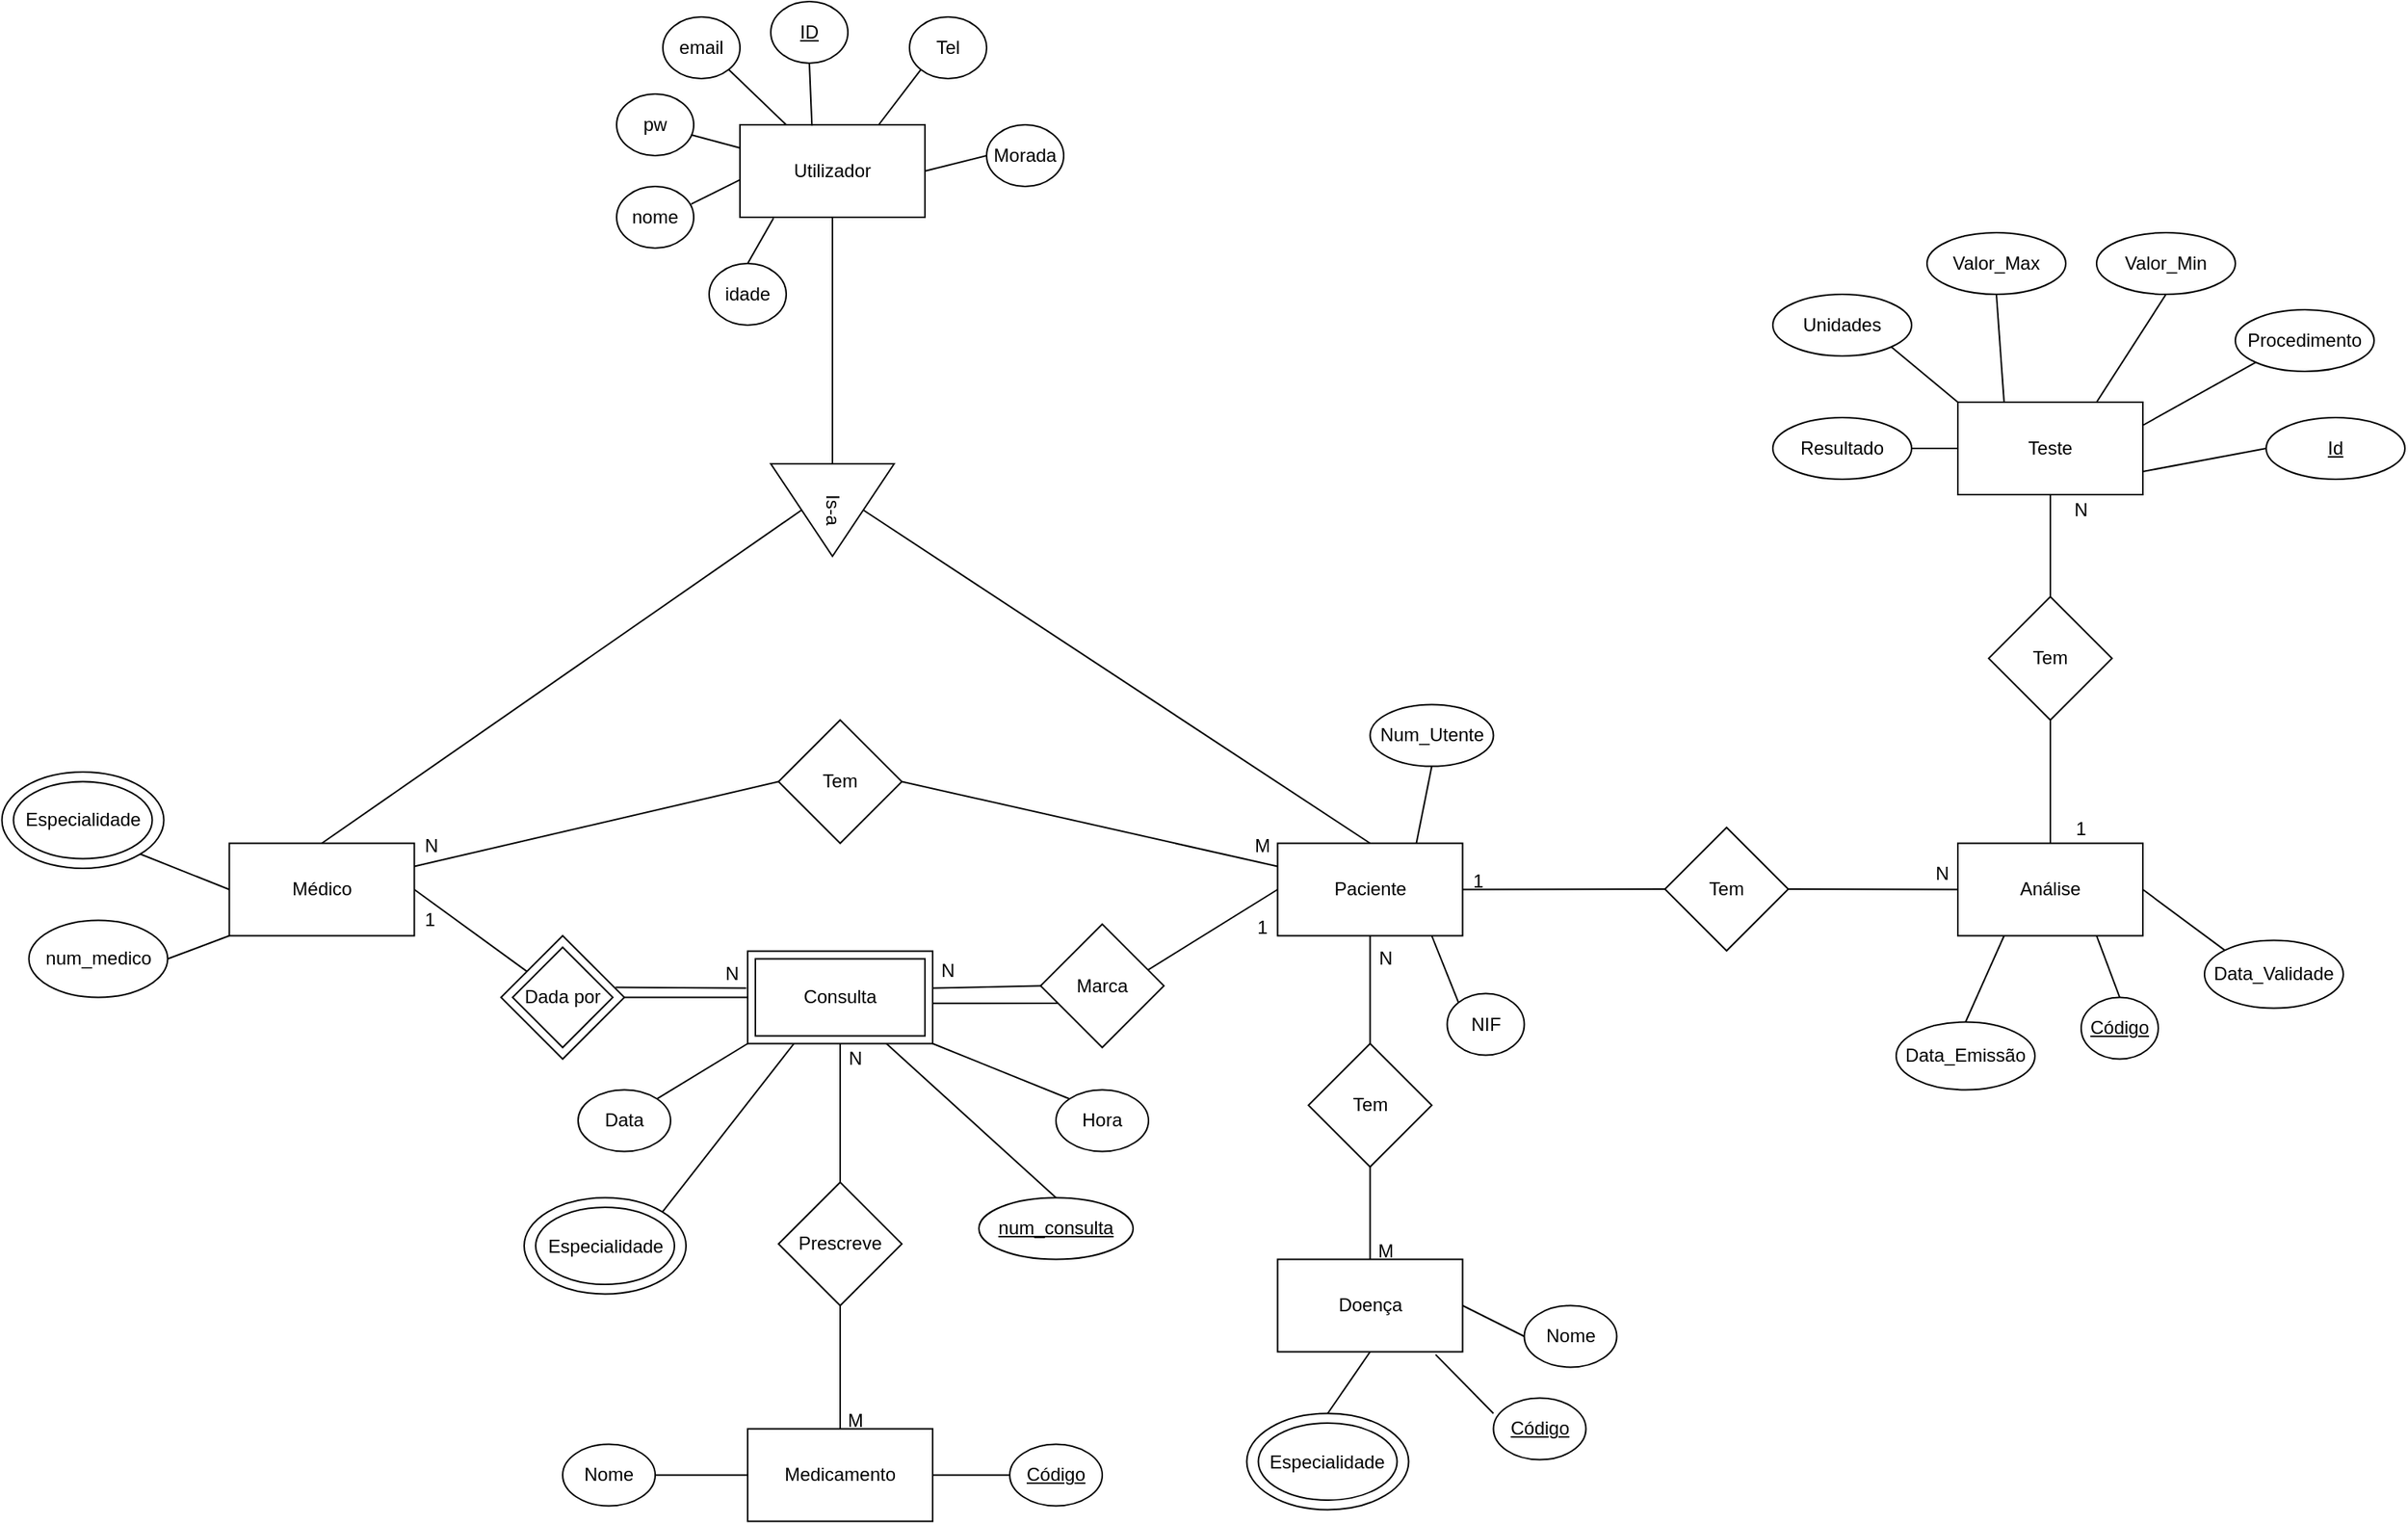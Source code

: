 <mxfile version="20.5.1" type="device" pages="2"><diagram id="12n_fv8YlRz8X46S5_uT" name="Page-1"><mxGraphModel dx="2087" dy="648" grid="1" gridSize="10" guides="1" tooltips="1" connect="1" arrows="1" fold="1" page="1" pageScale="1" pageWidth="850" pageHeight="1100" math="0" shadow="0"><root><mxCell id="0"/><mxCell id="1" parent="0"/><mxCell id="MCNhpGT3XCIY75YxTClh-2" value="Utilizador" style="rounded=0;whiteSpace=wrap;html=1;" parent="1" vertex="1"><mxGeometry x="10" y="420" width="120" height="60" as="geometry"/></mxCell><mxCell id="MCNhpGT3XCIY75YxTClh-5" value="Análise" style="rounded=0;whiteSpace=wrap;html=1;" parent="1" vertex="1"><mxGeometry x="800" y="886.25" width="120" height="60" as="geometry"/></mxCell><mxCell id="MCNhpGT3XCIY75YxTClh-6" value="Medicamento" style="rounded=0;whiteSpace=wrap;html=1;" parent="1" vertex="1"><mxGeometry x="15" y="1266.25" width="120" height="60" as="geometry"/></mxCell><mxCell id="MCNhpGT3XCIY75YxTClh-19" value="&lt;u&gt;ID&lt;/u&gt;" style="ellipse;whiteSpace=wrap;html=1;" parent="1" vertex="1"><mxGeometry x="30" y="340" width="50" height="40" as="geometry"/></mxCell><mxCell id="MCNhpGT3XCIY75YxTClh-20" value="email" style="ellipse;whiteSpace=wrap;html=1;" parent="1" vertex="1"><mxGeometry x="-40" y="350" width="50" height="40" as="geometry"/></mxCell><mxCell id="MCNhpGT3XCIY75YxTClh-21" value="pw" style="ellipse;whiteSpace=wrap;html=1;" parent="1" vertex="1"><mxGeometry x="-70" y="400" width="50" height="40" as="geometry"/></mxCell><mxCell id="MCNhpGT3XCIY75YxTClh-22" value="nome" style="ellipse;whiteSpace=wrap;html=1;" parent="1" vertex="1"><mxGeometry x="-70" y="460" width="50" height="40" as="geometry"/></mxCell><mxCell id="MCNhpGT3XCIY75YxTClh-24" value="idade" style="ellipse;whiteSpace=wrap;html=1;" parent="1" vertex="1"><mxGeometry x="-10" y="510" width="50" height="40" as="geometry"/></mxCell><mxCell id="MCNhpGT3XCIY75YxTClh-25" value="" style="endArrow=none;html=1;rounded=0;entryX=0.5;entryY=1;entryDx=0;entryDy=0;exitX=0.389;exitY=0.011;exitDx=0;exitDy=0;exitPerimeter=0;" parent="1" source="MCNhpGT3XCIY75YxTClh-2" target="MCNhpGT3XCIY75YxTClh-19" edge="1"><mxGeometry width="50" height="50" relative="1" as="geometry"><mxPoint x="120" y="430" as="sourcePoint"/><mxPoint x="170" y="380" as="targetPoint"/></mxGeometry></mxCell><mxCell id="MCNhpGT3XCIY75YxTClh-26" value="" style="endArrow=none;html=1;rounded=0;entryX=1;entryY=1;entryDx=0;entryDy=0;exitX=0.25;exitY=0;exitDx=0;exitDy=0;" parent="1" source="MCNhpGT3XCIY75YxTClh-2" target="MCNhpGT3XCIY75YxTClh-20" edge="1"><mxGeometry width="50" height="50" relative="1" as="geometry"><mxPoint x="170" y="390" as="sourcePoint"/><mxPoint x="220" y="340" as="targetPoint"/></mxGeometry></mxCell><mxCell id="MCNhpGT3XCIY75YxTClh-27" value="" style="endArrow=none;html=1;rounded=0;exitX=0;exitY=0.25;exitDx=0;exitDy=0;entryX=0.967;entryY=0.663;entryDx=0;entryDy=0;entryPerimeter=0;" parent="1" source="MCNhpGT3XCIY75YxTClh-2" target="MCNhpGT3XCIY75YxTClh-21" edge="1"><mxGeometry width="50" height="50" relative="1" as="geometry"><mxPoint x="150" y="420" as="sourcePoint"/><mxPoint x="-20" y="410" as="targetPoint"/></mxGeometry></mxCell><mxCell id="MCNhpGT3XCIY75YxTClh-28" value="" style="endArrow=none;html=1;rounded=0;exitX=0.967;exitY=0.287;exitDx=0;exitDy=0;entryX=0;entryY=0.594;entryDx=0;entryDy=0;entryPerimeter=0;exitPerimeter=0;" parent="1" source="MCNhpGT3XCIY75YxTClh-22" target="MCNhpGT3XCIY75YxTClh-2" edge="1"><mxGeometry width="50" height="50" relative="1" as="geometry"><mxPoint x="160" y="400" as="sourcePoint"/><mxPoint x="210" y="350" as="targetPoint"/></mxGeometry></mxCell><mxCell id="MCNhpGT3XCIY75YxTClh-29" value="" style="endArrow=none;html=1;rounded=0;entryX=0.181;entryY=1.011;entryDx=0;entryDy=0;entryPerimeter=0;exitX=0.5;exitY=0;exitDx=0;exitDy=0;" parent="1" source="MCNhpGT3XCIY75YxTClh-24" target="MCNhpGT3XCIY75YxTClh-2" edge="1"><mxGeometry width="50" height="50" relative="1" as="geometry"><mxPoint x="20" y="550" as="sourcePoint"/><mxPoint x="70" y="500" as="targetPoint"/></mxGeometry></mxCell><mxCell id="DsW3nmNZTYn_e3FWp2K3-8" value="Tel" style="ellipse;whiteSpace=wrap;html=1;" vertex="1" parent="1"><mxGeometry x="120" y="350" width="50" height="40" as="geometry"/></mxCell><mxCell id="DsW3nmNZTYn_e3FWp2K3-9" value="" style="endArrow=none;html=1;rounded=0;entryX=0.75;entryY=0;entryDx=0;entryDy=0;exitX=0;exitY=1;exitDx=0;exitDy=0;" edge="1" parent="1" source="DsW3nmNZTYn_e3FWp2K3-8" target="MCNhpGT3XCIY75YxTClh-2"><mxGeometry width="50" height="50" relative="1" as="geometry"><mxPoint x="120" y="380" as="sourcePoint"/><mxPoint x="210" y="580" as="targetPoint"/></mxGeometry></mxCell><mxCell id="DsW3nmNZTYn_e3FWp2K3-12" value="Is-a" style="triangle;whiteSpace=wrap;html=1;rotation=90;" vertex="1" parent="1"><mxGeometry x="40" y="630" width="60" height="80" as="geometry"/></mxCell><mxCell id="DsW3nmNZTYn_e3FWp2K3-13" value="" style="endArrow=none;html=1;rounded=0;entryX=0.5;entryY=1;entryDx=0;entryDy=0;exitX=0;exitY=0.5;exitDx=0;exitDy=0;" edge="1" parent="1" source="DsW3nmNZTYn_e3FWp2K3-12" target="MCNhpGT3XCIY75YxTClh-2"><mxGeometry width="50" height="50" relative="1" as="geometry"><mxPoint x="160" y="670" as="sourcePoint"/><mxPoint x="210" y="620" as="targetPoint"/></mxGeometry></mxCell><mxCell id="DsW3nmNZTYn_e3FWp2K3-14" value="Médico" style="rounded=0;whiteSpace=wrap;html=1;" vertex="1" parent="1"><mxGeometry x="-321.25" y="886.25" width="120" height="60" as="geometry"/></mxCell><mxCell id="DsW3nmNZTYn_e3FWp2K3-15" value="Paciente" style="rounded=0;whiteSpace=wrap;html=1;" vertex="1" parent="1"><mxGeometry x="358.75" y="886.25" width="120" height="60" as="geometry"/></mxCell><mxCell id="DsW3nmNZTYn_e3FWp2K3-16" value="" style="endArrow=none;html=1;rounded=0;entryX=0.5;entryY=1;entryDx=0;entryDy=0;exitX=0.5;exitY=0;exitDx=0;exitDy=0;" edge="1" parent="1" source="DsW3nmNZTYn_e3FWp2K3-14" target="DsW3nmNZTYn_e3FWp2K3-12"><mxGeometry width="50" height="50" relative="1" as="geometry"><mxPoint x="-40" y="620" as="sourcePoint"/><mxPoint x="10" y="570" as="targetPoint"/></mxGeometry></mxCell><mxCell id="DsW3nmNZTYn_e3FWp2K3-17" value="" style="endArrow=none;html=1;rounded=0;entryX=0.5;entryY=0;entryDx=0;entryDy=0;exitX=0.5;exitY=0;exitDx=0;exitDy=0;" edge="1" parent="1" source="DsW3nmNZTYn_e3FWp2K3-15" target="DsW3nmNZTYn_e3FWp2K3-12"><mxGeometry width="50" height="50" relative="1" as="geometry"><mxPoint x="200" y="610" as="sourcePoint"/><mxPoint x="250" y="560" as="targetPoint"/></mxGeometry></mxCell><mxCell id="DsW3nmNZTYn_e3FWp2K3-18" value="Num_Utente" style="ellipse;whiteSpace=wrap;html=1;" vertex="1" parent="1"><mxGeometry x="418.75" y="796.25" width="80" height="40" as="geometry"/></mxCell><mxCell id="DsW3nmNZTYn_e3FWp2K3-19" value="NIF" style="ellipse;whiteSpace=wrap;html=1;" vertex="1" parent="1"><mxGeometry x="468.75" y="983.75" width="50" height="40" as="geometry"/></mxCell><mxCell id="DsW3nmNZTYn_e3FWp2K3-20" value="" style="endArrow=none;html=1;rounded=0;entryX=0.5;entryY=1;entryDx=0;entryDy=0;exitX=0.75;exitY=0;exitDx=0;exitDy=0;" edge="1" parent="1" source="DsW3nmNZTYn_e3FWp2K3-15" target="DsW3nmNZTYn_e3FWp2K3-18"><mxGeometry width="50" height="50" relative="1" as="geometry"><mxPoint x="458.75" y="866.25" as="sourcePoint"/><mxPoint x="508.75" y="816.25" as="targetPoint"/></mxGeometry></mxCell><mxCell id="DsW3nmNZTYn_e3FWp2K3-21" value="" style="endArrow=none;html=1;rounded=0;entryX=1;entryY=0;entryDx=0;entryDy=0;exitX=0;exitY=0;exitDx=0;exitDy=0;" edge="1" parent="1" source="DsW3nmNZTYn_e3FWp2K3-19" target="DsW3nmNZTYn_e3FWp2K3-76"><mxGeometry width="50" height="50" relative="1" as="geometry"><mxPoint x="458.75" y="1036.25" as="sourcePoint"/><mxPoint x="508.75" y="986.25" as="targetPoint"/></mxGeometry></mxCell><mxCell id="DsW3nmNZTYn_e3FWp2K3-26" value="num_medico" style="ellipse;whiteSpace=wrap;html=1;" vertex="1" parent="1"><mxGeometry x="-451.25" y="936.25" width="90" height="50" as="geometry"/></mxCell><mxCell id="DsW3nmNZTYn_e3FWp2K3-27" value="" style="endArrow=none;html=1;rounded=0;entryX=0;entryY=1;entryDx=0;entryDy=0;exitX=1;exitY=0.5;exitDx=0;exitDy=0;" edge="1" parent="1" source="DsW3nmNZTYn_e3FWp2K3-26" target="DsW3nmNZTYn_e3FWp2K3-14"><mxGeometry width="50" height="50" relative="1" as="geometry"><mxPoint x="-341.25" y="1006.25" as="sourcePoint"/><mxPoint x="-291.25" y="956.25" as="targetPoint"/></mxGeometry></mxCell><mxCell id="DsW3nmNZTYn_e3FWp2K3-28" value="Consulta" style="rounded=0;whiteSpace=wrap;html=1;" vertex="1" parent="1"><mxGeometry x="15" y="956.25" width="120" height="60" as="geometry"/></mxCell><mxCell id="DsW3nmNZTYn_e3FWp2K3-29" value="" style="endArrow=none;html=1;rounded=0;exitX=1;exitY=0.5;exitDx=0;exitDy=0;startArrow=none;" edge="1" parent="1" source="DsW3nmNZTYn_e3FWp2K3-31"><mxGeometry width="50" height="50" relative="1" as="geometry"><mxPoint x="-145" y="1066.25" as="sourcePoint"/><mxPoint x="15" y="986.25" as="targetPoint"/></mxGeometry></mxCell><mxCell id="DsW3nmNZTYn_e3FWp2K3-30" value="" style="endArrow=none;html=1;rounded=0;entryX=0;entryY=0.5;entryDx=0;entryDy=0;exitX=0.996;exitY=0.564;exitDx=0;exitDy=0;exitPerimeter=0;" edge="1" parent="1" source="DsW3nmNZTYn_e3FWp2K3-28" target="DsW3nmNZTYn_e3FWp2K3-15"><mxGeometry width="50" height="50" relative="1" as="geometry"><mxPoint x="140" y="990" as="sourcePoint"/><mxPoint x="348.75" y="946.25" as="targetPoint"/><Array as="points"><mxPoint x="240" y="990"/></Array></mxGeometry></mxCell><mxCell id="DsW3nmNZTYn_e3FWp2K3-31" value="Dada por" style="rhombus;whiteSpace=wrap;html=1;" vertex="1" parent="1"><mxGeometry x="-145" y="946.25" width="80" height="80" as="geometry"/></mxCell><mxCell id="DsW3nmNZTYn_e3FWp2K3-32" value="" style="endArrow=none;html=1;rounded=0;exitX=1;exitY=0.5;exitDx=0;exitDy=0;" edge="1" parent="1" source="DsW3nmNZTYn_e3FWp2K3-14" target="DsW3nmNZTYn_e3FWp2K3-31"><mxGeometry width="50" height="50" relative="1" as="geometry"><mxPoint x="-201.25" y="916.25" as="sourcePoint"/><mxPoint x="18.75" y="916.25" as="targetPoint"/></mxGeometry></mxCell><mxCell id="DsW3nmNZTYn_e3FWp2K3-33" value="&lt;div&gt;Marca&lt;/div&gt;" style="rhombus;whiteSpace=wrap;html=1;" vertex="1" parent="1"><mxGeometry x="205" y="938.75" width="80" height="80" as="geometry"/></mxCell><mxCell id="DsW3nmNZTYn_e3FWp2K3-34" value="" style="rounded=0;whiteSpace=wrap;html=1;fillColor=none;" vertex="1" parent="1"><mxGeometry x="20" y="961.25" width="110" height="50" as="geometry"/></mxCell><mxCell id="DsW3nmNZTYn_e3FWp2K3-35" value="" style="rhombus;whiteSpace=wrap;html=1;fillColor=none;strokeColor=default;" vertex="1" parent="1"><mxGeometry x="-137.5" y="953.75" width="65" height="65" as="geometry"/></mxCell><mxCell id="DsW3nmNZTYn_e3FWp2K3-36" value="" style="endArrow=none;html=1;rounded=0;entryX=-0.007;entryY=0.4;entryDx=0;entryDy=0;entryPerimeter=0;exitX=0.928;exitY=0.419;exitDx=0;exitDy=0;exitPerimeter=0;" edge="1" parent="1" source="DsW3nmNZTYn_e3FWp2K3-31" target="DsW3nmNZTYn_e3FWp2K3-28"><mxGeometry width="50" height="50" relative="1" as="geometry"><mxPoint x="-55" y="980.25" as="sourcePoint"/><mxPoint x="-15" y="1016.25" as="targetPoint"/></mxGeometry></mxCell><mxCell id="DsW3nmNZTYn_e3FWp2K3-37" value="" style="endArrow=none;html=1;rounded=0;entryX=0;entryY=0.5;entryDx=0;entryDy=0;" edge="1" parent="1" target="DsW3nmNZTYn_e3FWp2K3-33"><mxGeometry width="50" height="50" relative="1" as="geometry"><mxPoint x="135" y="980.25" as="sourcePoint"/><mxPoint x="210.84" y="980.45" as="targetPoint"/></mxGeometry></mxCell><mxCell id="DsW3nmNZTYn_e3FWp2K3-38" value="Data" style="ellipse;whiteSpace=wrap;html=1;" vertex="1" parent="1"><mxGeometry x="-95" y="1046.25" width="60" height="40" as="geometry"/></mxCell><mxCell id="DsW3nmNZTYn_e3FWp2K3-39" value="&lt;u&gt;num_consulta&lt;/u&gt;" style="ellipse;whiteSpace=wrap;html=1;" vertex="1" parent="1"><mxGeometry x="165" y="1116.25" width="100" height="40" as="geometry"/></mxCell><mxCell id="DsW3nmNZTYn_e3FWp2K3-40" value="Hora" style="ellipse;whiteSpace=wrap;html=1;" vertex="1" parent="1"><mxGeometry x="215" y="1046.25" width="60" height="40" as="geometry"/></mxCell><mxCell id="DsW3nmNZTYn_e3FWp2K3-41" value="" style="endArrow=none;html=1;rounded=0;entryX=0;entryY=1;entryDx=0;entryDy=0;exitX=1;exitY=0;exitDx=0;exitDy=0;" edge="1" parent="1" source="DsW3nmNZTYn_e3FWp2K3-38" target="DsW3nmNZTYn_e3FWp2K3-28"><mxGeometry width="50" height="50" relative="1" as="geometry"><mxPoint x="-45" y="1066.25" as="sourcePoint"/><mxPoint x="5" y="1016.25" as="targetPoint"/></mxGeometry></mxCell><mxCell id="DsW3nmNZTYn_e3FWp2K3-42" value="" style="endArrow=none;html=1;rounded=0;entryX=1;entryY=1;entryDx=0;entryDy=0;exitX=0;exitY=0;exitDx=0;exitDy=0;" edge="1" parent="1" source="DsW3nmNZTYn_e3FWp2K3-40" target="DsW3nmNZTYn_e3FWp2K3-28"><mxGeometry width="50" height="50" relative="1" as="geometry"><mxPoint x="145" y="1076.25" as="sourcePoint"/><mxPoint x="195" y="1026.25" as="targetPoint"/></mxGeometry></mxCell><mxCell id="DsW3nmNZTYn_e3FWp2K3-43" value="" style="endArrow=none;html=1;rounded=0;entryX=0.75;entryY=1;entryDx=0;entryDy=0;exitX=0.5;exitY=0;exitDx=0;exitDy=0;" edge="1" parent="1" source="DsW3nmNZTYn_e3FWp2K3-39" target="DsW3nmNZTYn_e3FWp2K3-28"><mxGeometry width="50" height="50" relative="1" as="geometry"><mxPoint x="145" y="1136.25" as="sourcePoint"/><mxPoint x="195" y="1086.25" as="targetPoint"/></mxGeometry></mxCell><mxCell id="DsW3nmNZTYn_e3FWp2K3-44" value="Prescreve" style="rhombus;whiteSpace=wrap;html=1;strokeColor=default;fillColor=none;" vertex="1" parent="1"><mxGeometry x="35" y="1106.25" width="80" height="80" as="geometry"/></mxCell><mxCell id="DsW3nmNZTYn_e3FWp2K3-45" value="" style="endArrow=none;html=1;rounded=0;entryX=0.5;entryY=1;entryDx=0;entryDy=0;exitX=0.5;exitY=0;exitDx=0;exitDy=0;" edge="1" parent="1" source="DsW3nmNZTYn_e3FWp2K3-44" target="DsW3nmNZTYn_e3FWp2K3-28"><mxGeometry width="50" height="50" relative="1" as="geometry"><mxPoint x="25" y="1106.25" as="sourcePoint"/><mxPoint x="75" y="1056.25" as="targetPoint"/></mxGeometry></mxCell><mxCell id="DsW3nmNZTYn_e3FWp2K3-46" value="" style="endArrow=none;html=1;rounded=0;entryX=0.5;entryY=1;entryDx=0;entryDy=0;exitX=0.5;exitY=0;exitDx=0;exitDy=0;" edge="1" parent="1" source="MCNhpGT3XCIY75YxTClh-6" target="DsW3nmNZTYn_e3FWp2K3-44"><mxGeometry width="50" height="50" relative="1" as="geometry"><mxPoint x="35" y="1266.25" as="sourcePoint"/><mxPoint x="85" y="1216.25" as="targetPoint"/></mxGeometry></mxCell><mxCell id="DsW3nmNZTYn_e3FWp2K3-47" value="Nome" style="ellipse;whiteSpace=wrap;html=1;" vertex="1" parent="1"><mxGeometry x="-105" y="1276.25" width="60" height="40" as="geometry"/></mxCell><mxCell id="DsW3nmNZTYn_e3FWp2K3-48" value="&lt;u&gt;Código&lt;/u&gt;" style="ellipse;whiteSpace=wrap;html=1;" vertex="1" parent="1"><mxGeometry x="185" y="1276.25" width="60" height="40" as="geometry"/></mxCell><mxCell id="DsW3nmNZTYn_e3FWp2K3-49" value="" style="endArrow=none;html=1;rounded=0;exitX=1;exitY=0.5;exitDx=0;exitDy=0;entryX=0;entryY=0.5;entryDx=0;entryDy=0;" edge="1" parent="1" source="DsW3nmNZTYn_e3FWp2K3-47" target="MCNhpGT3XCIY75YxTClh-6"><mxGeometry width="50" height="50" relative="1" as="geometry"><mxPoint x="-35" y="1256.25" as="sourcePoint"/><mxPoint x="15" y="1206.25" as="targetPoint"/></mxGeometry></mxCell><mxCell id="DsW3nmNZTYn_e3FWp2K3-50" value="" style="endArrow=none;html=1;rounded=0;exitX=1;exitY=0.5;exitDx=0;exitDy=0;entryX=0;entryY=0.5;entryDx=0;entryDy=0;" edge="1" parent="1" source="MCNhpGT3XCIY75YxTClh-6" target="DsW3nmNZTYn_e3FWp2K3-48"><mxGeometry width="50" height="50" relative="1" as="geometry"><mxPoint x="205" y="1276.25" as="sourcePoint"/><mxPoint x="255" y="1226.25" as="targetPoint"/></mxGeometry></mxCell><mxCell id="DsW3nmNZTYn_e3FWp2K3-51" value="N" style="text;html=1;strokeColor=none;fillColor=none;align=center;verticalAlign=middle;whiteSpace=wrap;rounded=0;" vertex="1" parent="1"><mxGeometry x="55" y="1011.25" width="60" height="30" as="geometry"/></mxCell><mxCell id="DsW3nmNZTYn_e3FWp2K3-52" value="M" style="text;html=1;strokeColor=none;fillColor=none;align=center;verticalAlign=middle;whiteSpace=wrap;rounded=0;" vertex="1" parent="1"><mxGeometry x="55" y="1246.25" width="60" height="30" as="geometry"/></mxCell><mxCell id="DsW3nmNZTYn_e3FWp2K3-58" value="1" style="text;html=1;strokeColor=none;fillColor=none;align=center;verticalAlign=middle;whiteSpace=wrap;rounded=0;" vertex="1" parent="1"><mxGeometry x="-221.25" y="921.25" width="60" height="30" as="geometry"/></mxCell><mxCell id="DsW3nmNZTYn_e3FWp2K3-59" value="N" style="text;html=1;strokeColor=none;fillColor=none;align=center;verticalAlign=middle;whiteSpace=wrap;rounded=0;" vertex="1" parent="1"><mxGeometry x="-25" y="956.25" width="60" height="30" as="geometry"/></mxCell><mxCell id="DsW3nmNZTYn_e3FWp2K3-61" value="N" style="text;html=1;strokeColor=none;fillColor=none;align=center;verticalAlign=middle;whiteSpace=wrap;rounded=0;" vertex="1" parent="1"><mxGeometry x="115" y="953.75" width="60" height="30" as="geometry"/></mxCell><mxCell id="DsW3nmNZTYn_e3FWp2K3-63" value="1" style="text;html=1;strokeColor=none;fillColor=none;align=center;verticalAlign=middle;whiteSpace=wrap;rounded=0;" vertex="1" parent="1"><mxGeometry x="318.75" y="926.25" width="60" height="30" as="geometry"/></mxCell><mxCell id="DsW3nmNZTYn_e3FWp2K3-70" value="Morada" style="ellipse;whiteSpace=wrap;html=1;" vertex="1" parent="1"><mxGeometry x="170" y="420" width="50" height="40" as="geometry"/></mxCell><mxCell id="DsW3nmNZTYn_e3FWp2K3-71" value="" style="endArrow=none;html=1;rounded=0;entryX=0;entryY=0.5;entryDx=0;entryDy=0;exitX=1;exitY=0.5;exitDx=0;exitDy=0;" edge="1" parent="1" source="MCNhpGT3XCIY75YxTClh-2" target="DsW3nmNZTYn_e3FWp2K3-70"><mxGeometry width="50" height="50" relative="1" as="geometry"><mxPoint x="190" y="560" as="sourcePoint"/><mxPoint x="240" y="510" as="targetPoint"/></mxGeometry></mxCell><mxCell id="DsW3nmNZTYn_e3FWp2K3-72" value="Doença" style="rounded=0;whiteSpace=wrap;html=1;" vertex="1" parent="1"><mxGeometry x="358.75" y="1156.25" width="120" height="60" as="geometry"/></mxCell><mxCell id="DsW3nmNZTYn_e3FWp2K3-73" value="" style="endArrow=none;html=1;rounded=0;entryX=0.5;entryY=1;entryDx=0;entryDy=0;exitX=0.5;exitY=0;exitDx=0;exitDy=0;startArrow=none;" edge="1" parent="1" source="DsW3nmNZTYn_e3FWp2K3-74" target="DsW3nmNZTYn_e3FWp2K3-15"><mxGeometry width="50" height="50" relative="1" as="geometry"><mxPoint x="408.75" y="1046.25" as="sourcePoint"/><mxPoint x="458.75" y="996.25" as="targetPoint"/></mxGeometry></mxCell><mxCell id="DsW3nmNZTYn_e3FWp2K3-74" value="Tem" style="rhombus;whiteSpace=wrap;html=1;strokeColor=default;fillColor=none;" vertex="1" parent="1"><mxGeometry x="378.75" y="1016.25" width="80" height="80" as="geometry"/></mxCell><mxCell id="DsW3nmNZTYn_e3FWp2K3-75" value="" style="endArrow=none;html=1;rounded=0;entryX=0.5;entryY=1;entryDx=0;entryDy=0;exitX=0.5;exitY=0;exitDx=0;exitDy=0;" edge="1" parent="1" source="DsW3nmNZTYn_e3FWp2K3-72" target="DsW3nmNZTYn_e3FWp2K3-74"><mxGeometry width="50" height="50" relative="1" as="geometry"><mxPoint x="418.75" y="1166.25" as="sourcePoint"/><mxPoint x="418.75" y="986.25" as="targetPoint"/></mxGeometry></mxCell><mxCell id="DsW3nmNZTYn_e3FWp2K3-76" value="N" style="text;html=1;strokeColor=none;fillColor=none;align=center;verticalAlign=middle;whiteSpace=wrap;rounded=0;" vertex="1" parent="1"><mxGeometry x="398.75" y="946.25" width="60" height="30" as="geometry"/></mxCell><mxCell id="DsW3nmNZTYn_e3FWp2K3-77" value="M" style="text;html=1;strokeColor=none;fillColor=none;align=center;verticalAlign=middle;whiteSpace=wrap;rounded=0;" vertex="1" parent="1"><mxGeometry x="398.75" y="1136.25" width="60" height="30" as="geometry"/></mxCell><mxCell id="DsW3nmNZTYn_e3FWp2K3-78" value="Nome" style="ellipse;whiteSpace=wrap;html=1;" vertex="1" parent="1"><mxGeometry x="518.75" y="1186.25" width="60" height="40" as="geometry"/></mxCell><mxCell id="DsW3nmNZTYn_e3FWp2K3-79" value="&lt;u&gt;Código&lt;/u&gt;" style="ellipse;whiteSpace=wrap;html=1;" vertex="1" parent="1"><mxGeometry x="498.75" y="1246.25" width="60" height="40" as="geometry"/></mxCell><mxCell id="DsW3nmNZTYn_e3FWp2K3-94" value="Especialidade" style="ellipse;whiteSpace=wrap;html=1;" vertex="1" parent="1"><mxGeometry x="-461.25" y="846.25" width="90" height="50" as="geometry"/></mxCell><mxCell id="DsW3nmNZTYn_e3FWp2K3-95" value="" style="ellipse;whiteSpace=wrap;html=1;strokeColor=default;fillColor=none;" vertex="1" parent="1"><mxGeometry x="-468.75" y="840" width="105" height="62.5" as="geometry"/></mxCell><mxCell id="DsW3nmNZTYn_e3FWp2K3-96" value="" style="endArrow=none;html=1;rounded=0;entryX=1;entryY=1;entryDx=0;entryDy=0;exitX=0;exitY=0.5;exitDx=0;exitDy=0;" edge="1" parent="1" source="DsW3nmNZTYn_e3FWp2K3-14" target="DsW3nmNZTYn_e3FWp2K3-95"><mxGeometry width="50" height="50" relative="1" as="geometry"><mxPoint x="-341.25" y="1096.25" as="sourcePoint"/><mxPoint x="-291.25" y="1046.25" as="targetPoint"/></mxGeometry></mxCell><mxCell id="DsW3nmNZTYn_e3FWp2K3-97" value="Especialidade" style="ellipse;whiteSpace=wrap;html=1;" vertex="1" parent="1"><mxGeometry x="-122.5" y="1122.5" width="90" height="50" as="geometry"/></mxCell><mxCell id="DsW3nmNZTYn_e3FWp2K3-98" value="" style="ellipse;whiteSpace=wrap;html=1;strokeColor=default;fillColor=none;" vertex="1" parent="1"><mxGeometry x="-130" y="1116.25" width="105" height="62.5" as="geometry"/></mxCell><mxCell id="DsW3nmNZTYn_e3FWp2K3-99" value="Especialidade" style="ellipse;whiteSpace=wrap;html=1;" vertex="1" parent="1"><mxGeometry x="346.25" y="1262.5" width="90" height="50" as="geometry"/></mxCell><mxCell id="DsW3nmNZTYn_e3FWp2K3-100" value="" style="ellipse;whiteSpace=wrap;html=1;strokeColor=default;fillColor=none;" vertex="1" parent="1"><mxGeometry x="338.75" y="1256.25" width="105" height="62.5" as="geometry"/></mxCell><mxCell id="DsW3nmNZTYn_e3FWp2K3-101" value="" style="endArrow=none;html=1;rounded=0;entryX=0.25;entryY=1;entryDx=0;entryDy=0;exitX=1;exitY=0;exitDx=0;exitDy=0;" edge="1" parent="1" source="DsW3nmNZTYn_e3FWp2K3-98" target="DsW3nmNZTYn_e3FWp2K3-28"><mxGeometry width="50" height="50" relative="1" as="geometry"><mxPoint x="-15" y="1126.25" as="sourcePoint"/><mxPoint x="35" y="1076.25" as="targetPoint"/></mxGeometry></mxCell><mxCell id="DsW3nmNZTYn_e3FWp2K3-102" value="" style="endArrow=none;html=1;rounded=0;entryX=0.5;entryY=1;entryDx=0;entryDy=0;exitX=0.5;exitY=0;exitDx=0;exitDy=0;" edge="1" parent="1" source="DsW3nmNZTYn_e3FWp2K3-100" target="DsW3nmNZTYn_e3FWp2K3-72"><mxGeometry width="50" height="50" relative="1" as="geometry"><mxPoint x="278.75" y="1286.25" as="sourcePoint"/><mxPoint x="328.75" y="1236.25" as="targetPoint"/></mxGeometry></mxCell><mxCell id="DsW3nmNZTYn_e3FWp2K3-103" value="" style="endArrow=none;html=1;rounded=0;entryX=1;entryY=0.5;entryDx=0;entryDy=0;exitX=0;exitY=0.5;exitDx=0;exitDy=0;" edge="1" parent="1" source="DsW3nmNZTYn_e3FWp2K3-78" target="DsW3nmNZTYn_e3FWp2K3-72"><mxGeometry width="50" height="50" relative="1" as="geometry"><mxPoint x="578.75" y="1176.25" as="sourcePoint"/><mxPoint x="628.75" y="1126.25" as="targetPoint"/></mxGeometry></mxCell><mxCell id="DsW3nmNZTYn_e3FWp2K3-104" value="" style="endArrow=none;html=1;rounded=0;entryX=0.854;entryY=1.03;entryDx=0;entryDy=0;entryPerimeter=0;exitX=0;exitY=0.25;exitDx=0;exitDy=0;exitPerimeter=0;" edge="1" parent="1" source="DsW3nmNZTYn_e3FWp2K3-79" target="DsW3nmNZTYn_e3FWp2K3-72"><mxGeometry width="50" height="50" relative="1" as="geometry"><mxPoint x="458.75" y="1296.25" as="sourcePoint"/><mxPoint x="508.75" y="1246.25" as="targetPoint"/></mxGeometry></mxCell><mxCell id="DsW3nmNZTYn_e3FWp2K3-107" value="Tem" style="rhombus;whiteSpace=wrap;html=1;strokeColor=default;fillColor=none;" vertex="1" parent="1"><mxGeometry x="35" y="806.25" width="80" height="80" as="geometry"/></mxCell><mxCell id="DsW3nmNZTYn_e3FWp2K3-109" value="" style="endArrow=none;html=1;rounded=0;exitX=1;exitY=0.25;exitDx=0;exitDy=0;entryX=0;entryY=0.5;entryDx=0;entryDy=0;" edge="1" parent="1" source="DsW3nmNZTYn_e3FWp2K3-14" target="DsW3nmNZTYn_e3FWp2K3-107"><mxGeometry width="50" height="50" relative="1" as="geometry"><mxPoint x="-70" y="870" as="sourcePoint"/><mxPoint x="-20" y="820" as="targetPoint"/></mxGeometry></mxCell><mxCell id="DsW3nmNZTYn_e3FWp2K3-110" value="" style="endArrow=none;html=1;rounded=0;entryX=0;entryY=0.25;entryDx=0;entryDy=0;exitX=1;exitY=0.5;exitDx=0;exitDy=0;" edge="1" parent="1" source="DsW3nmNZTYn_e3FWp2K3-107" target="DsW3nmNZTYn_e3FWp2K3-15"><mxGeometry width="50" height="50" relative="1" as="geometry"><mxPoint x="190" y="900" as="sourcePoint"/><mxPoint x="240" y="850" as="targetPoint"/></mxGeometry></mxCell><mxCell id="DsW3nmNZTYn_e3FWp2K3-111" value="N" style="text;html=1;strokeColor=none;fillColor=none;align=center;verticalAlign=middle;whiteSpace=wrap;rounded=0;" vertex="1" parent="1"><mxGeometry x="-220" y="872.5" width="60" height="30" as="geometry"/></mxCell><mxCell id="DsW3nmNZTYn_e3FWp2K3-112" value="M" style="text;html=1;strokeColor=none;fillColor=none;align=center;verticalAlign=middle;whiteSpace=wrap;rounded=0;" vertex="1" parent="1"><mxGeometry x="318.75" y="872.5" width="60" height="30" as="geometry"/></mxCell><mxCell id="DsW3nmNZTYn_e3FWp2K3-113" value="" style="endArrow=none;html=1;rounded=0;exitX=1;exitY=0.5;exitDx=0;exitDy=0;entryX=0;entryY=0.5;entryDx=0;entryDy=0;" edge="1" parent="1" source="DsW3nmNZTYn_e3FWp2K3-15" target="DsW3nmNZTYn_e3FWp2K3-114"><mxGeometry width="50" height="50" relative="1" as="geometry"><mxPoint x="590" y="940" as="sourcePoint"/><mxPoint x="640" y="890" as="targetPoint"/></mxGeometry></mxCell><mxCell id="DsW3nmNZTYn_e3FWp2K3-114" value="Tem" style="rhombus;whiteSpace=wrap;html=1;strokeColor=default;fillColor=none;" vertex="1" parent="1"><mxGeometry x="610" y="876" width="80" height="80" as="geometry"/></mxCell><mxCell id="DsW3nmNZTYn_e3FWp2K3-115" value="" style="endArrow=none;html=1;rounded=0;entryX=0;entryY=0.5;entryDx=0;entryDy=0;exitX=1;exitY=0.5;exitDx=0;exitDy=0;" edge="1" parent="1" source="DsW3nmNZTYn_e3FWp2K3-114" target="MCNhpGT3XCIY75YxTClh-5"><mxGeometry width="50" height="50" relative="1" as="geometry"><mxPoint x="690" y="990" as="sourcePoint"/><mxPoint x="740" y="940" as="targetPoint"/></mxGeometry></mxCell><mxCell id="DsW3nmNZTYn_e3FWp2K3-116" value="1" style="text;html=1;strokeColor=none;fillColor=none;align=center;verticalAlign=middle;whiteSpace=wrap;rounded=0;" vertex="1" parent="1"><mxGeometry x="458.75" y="896.25" width="60" height="30" as="geometry"/></mxCell><mxCell id="DsW3nmNZTYn_e3FWp2K3-117" value="N" style="text;html=1;strokeColor=none;fillColor=none;align=center;verticalAlign=middle;whiteSpace=wrap;rounded=0;" vertex="1" parent="1"><mxGeometry x="760" y="891.25" width="60" height="30" as="geometry"/></mxCell><mxCell id="ISzQAx8HA08pcQfJxaQ--1" value="&lt;u&gt;Código&lt;/u&gt;" style="ellipse;whiteSpace=wrap;html=1;" vertex="1" parent="1"><mxGeometry x="880" y="986.25" width="50" height="40" as="geometry"/></mxCell><mxCell id="ISzQAx8HA08pcQfJxaQ--2" value="Teste" style="rounded=0;whiteSpace=wrap;html=1;" vertex="1" parent="1"><mxGeometry x="800" y="600" width="120" height="60" as="geometry"/></mxCell><mxCell id="ISzQAx8HA08pcQfJxaQ--3" value="Tem" style="rhombus;whiteSpace=wrap;html=1;strokeColor=default;fillColor=none;" vertex="1" parent="1"><mxGeometry x="820" y="726.25" width="80" height="80" as="geometry"/></mxCell><mxCell id="ISzQAx8HA08pcQfJxaQ--4" value="" style="endArrow=none;html=1;rounded=0;entryX=0.5;entryY=1;entryDx=0;entryDy=0;exitX=0.5;exitY=0;exitDx=0;exitDy=0;" edge="1" parent="1" source="ISzQAx8HA08pcQfJxaQ--3" target="ISzQAx8HA08pcQfJxaQ--2"><mxGeometry width="50" height="50" relative="1" as="geometry"><mxPoint x="950" y="790" as="sourcePoint"/><mxPoint x="1000" y="740" as="targetPoint"/></mxGeometry></mxCell><mxCell id="ISzQAx8HA08pcQfJxaQ--5" value="" style="endArrow=none;html=1;rounded=0;entryX=0.5;entryY=1;entryDx=0;entryDy=0;exitX=0.5;exitY=0;exitDx=0;exitDy=0;" edge="1" parent="1" source="MCNhpGT3XCIY75YxTClh-5" target="ISzQAx8HA08pcQfJxaQ--3"><mxGeometry width="50" height="50" relative="1" as="geometry"><mxPoint x="920" y="880" as="sourcePoint"/><mxPoint x="970" y="830" as="targetPoint"/></mxGeometry></mxCell><mxCell id="ISzQAx8HA08pcQfJxaQ--6" value="1" style="text;html=1;strokeColor=none;fillColor=none;align=center;verticalAlign=middle;whiteSpace=wrap;rounded=0;" vertex="1" parent="1"><mxGeometry x="860" y="867.25" width="40" height="19" as="geometry"/></mxCell><mxCell id="ISzQAx8HA08pcQfJxaQ--8" value="N" style="text;html=1;strokeColor=none;fillColor=none;align=center;verticalAlign=middle;whiteSpace=wrap;rounded=0;" vertex="1" parent="1"><mxGeometry x="860" y="660.5" width="40" height="19" as="geometry"/></mxCell><mxCell id="ISzQAx8HA08pcQfJxaQ--9" value="" style="endArrow=none;html=1;rounded=0;entryX=0.75;entryY=1;entryDx=0;entryDy=0;exitX=0.5;exitY=0;exitDx=0;exitDy=0;" edge="1" parent="1" source="ISzQAx8HA08pcQfJxaQ--1" target="MCNhpGT3XCIY75YxTClh-5"><mxGeometry width="50" height="50" relative="1" as="geometry"><mxPoint x="800" y="1040" as="sourcePoint"/><mxPoint x="850" y="990" as="targetPoint"/></mxGeometry></mxCell><mxCell id="ISzQAx8HA08pcQfJxaQ--11" value="Procedimento" style="ellipse;whiteSpace=wrap;html=1;strokeColor=default;fillColor=none;" vertex="1" parent="1"><mxGeometry x="980" y="540" width="90" height="40" as="geometry"/></mxCell><mxCell id="ISzQAx8HA08pcQfJxaQ--13" value="Valor_Min" style="ellipse;whiteSpace=wrap;html=1;strokeColor=default;fillColor=none;" vertex="1" parent="1"><mxGeometry x="890" y="490" width="90" height="40" as="geometry"/></mxCell><mxCell id="ISzQAx8HA08pcQfJxaQ--14" value="Valor_Max" style="ellipse;whiteSpace=wrap;html=1;strokeColor=default;fillColor=none;" vertex="1" parent="1"><mxGeometry x="780" y="490" width="90" height="40" as="geometry"/></mxCell><mxCell id="ISzQAx8HA08pcQfJxaQ--15" value="Unidades" style="ellipse;whiteSpace=wrap;html=1;strokeColor=default;fillColor=none;" vertex="1" parent="1"><mxGeometry x="680" y="530" width="90" height="40" as="geometry"/></mxCell><mxCell id="ISzQAx8HA08pcQfJxaQ--16" value="Resultado" style="ellipse;whiteSpace=wrap;html=1;strokeColor=default;fillColor=none;" vertex="1" parent="1"><mxGeometry x="680" y="610" width="90" height="40" as="geometry"/></mxCell><mxCell id="ISzQAx8HA08pcQfJxaQ--17" value="" style="endArrow=none;html=1;rounded=0;entryX=0.5;entryY=1;entryDx=0;entryDy=0;exitX=0.25;exitY=0;exitDx=0;exitDy=0;" edge="1" parent="1" source="ISzQAx8HA08pcQfJxaQ--2" target="ISzQAx8HA08pcQfJxaQ--14"><mxGeometry width="50" height="50" relative="1" as="geometry"><mxPoint x="800" y="600" as="sourcePoint"/><mxPoint x="850" y="550" as="targetPoint"/></mxGeometry></mxCell><mxCell id="ISzQAx8HA08pcQfJxaQ--18" value="" style="endArrow=none;html=1;rounded=0;entryX=0.5;entryY=1;entryDx=0;entryDy=0;exitX=0.75;exitY=0;exitDx=0;exitDy=0;" edge="1" parent="1" source="ISzQAx8HA08pcQfJxaQ--2" target="ISzQAx8HA08pcQfJxaQ--13"><mxGeometry width="50" height="50" relative="1" as="geometry"><mxPoint x="930" y="620" as="sourcePoint"/><mxPoint x="980" y="570" as="targetPoint"/></mxGeometry></mxCell><mxCell id="ISzQAx8HA08pcQfJxaQ--19" value="" style="endArrow=none;html=1;rounded=0;entryX=0;entryY=1;entryDx=0;entryDy=0;exitX=1;exitY=0.25;exitDx=0;exitDy=0;" edge="1" parent="1" source="ISzQAx8HA08pcQfJxaQ--2" target="ISzQAx8HA08pcQfJxaQ--11"><mxGeometry width="50" height="50" relative="1" as="geometry"><mxPoint x="990" y="640" as="sourcePoint"/><mxPoint x="1040" y="590" as="targetPoint"/></mxGeometry></mxCell><mxCell id="ISzQAx8HA08pcQfJxaQ--20" value="" style="endArrow=none;html=1;rounded=0;entryX=1;entryY=0.5;entryDx=0;entryDy=0;exitX=0;exitY=0.5;exitDx=0;exitDy=0;" edge="1" parent="1" source="ISzQAx8HA08pcQfJxaQ--2" target="ISzQAx8HA08pcQfJxaQ--16"><mxGeometry width="50" height="50" relative="1" as="geometry"><mxPoint x="780" y="700" as="sourcePoint"/><mxPoint x="830" y="650" as="targetPoint"/></mxGeometry></mxCell><mxCell id="ISzQAx8HA08pcQfJxaQ--21" value="" style="endArrow=none;html=1;rounded=0;entryX=1;entryY=1;entryDx=0;entryDy=0;exitX=0;exitY=0;exitDx=0;exitDy=0;" edge="1" parent="1" source="ISzQAx8HA08pcQfJxaQ--2" target="ISzQAx8HA08pcQfJxaQ--15"><mxGeometry width="50" height="50" relative="1" as="geometry"><mxPoint x="580" y="620" as="sourcePoint"/><mxPoint x="630" y="570" as="targetPoint"/></mxGeometry></mxCell><mxCell id="ISzQAx8HA08pcQfJxaQ--22" value="&lt;u&gt;Id&lt;/u&gt;" style="ellipse;whiteSpace=wrap;html=1;strokeColor=default;fillColor=none;" vertex="1" parent="1"><mxGeometry x="1000" y="610" width="90" height="40" as="geometry"/></mxCell><mxCell id="ISzQAx8HA08pcQfJxaQ--23" value="" style="endArrow=none;html=1;rounded=0;entryX=0;entryY=0.5;entryDx=0;entryDy=0;exitX=1;exitY=0.75;exitDx=0;exitDy=0;" edge="1" parent="1" source="ISzQAx8HA08pcQfJxaQ--2" target="ISzQAx8HA08pcQfJxaQ--22"><mxGeometry width="50" height="50" relative="1" as="geometry"><mxPoint x="960" y="720" as="sourcePoint"/><mxPoint x="1010" y="670" as="targetPoint"/></mxGeometry></mxCell><mxCell id="ISzQAx8HA08pcQfJxaQ--24" value="Data_Emissão" style="ellipse;whiteSpace=wrap;html=1;strokeColor=default;fillColor=none;" vertex="1" parent="1"><mxGeometry x="760" y="1002.25" width="90" height="44" as="geometry"/></mxCell><mxCell id="ISzQAx8HA08pcQfJxaQ--25" value="" style="endArrow=none;html=1;rounded=0;entryX=0.25;entryY=1;entryDx=0;entryDy=0;exitX=0.5;exitY=0;exitDx=0;exitDy=0;" edge="1" parent="1" source="ISzQAx8HA08pcQfJxaQ--24" target="MCNhpGT3XCIY75YxTClh-5"><mxGeometry width="50" height="50" relative="1" as="geometry"><mxPoint x="710" y="1020" as="sourcePoint"/><mxPoint x="760" y="970" as="targetPoint"/></mxGeometry></mxCell><mxCell id="ISzQAx8HA08pcQfJxaQ--26" value="Data_Validade" style="ellipse;whiteSpace=wrap;html=1;strokeColor=default;fillColor=none;" vertex="1" parent="1"><mxGeometry x="960" y="949.25" width="90" height="44" as="geometry"/></mxCell><mxCell id="ISzQAx8HA08pcQfJxaQ--27" value="" style="endArrow=none;html=1;rounded=0;entryX=1;entryY=0.5;entryDx=0;entryDy=0;exitX=0;exitY=0;exitDx=0;exitDy=0;" edge="1" parent="1" source="ISzQAx8HA08pcQfJxaQ--26" target="MCNhpGT3XCIY75YxTClh-5"><mxGeometry width="50" height="50" relative="1" as="geometry"><mxPoint x="960" y="940" as="sourcePoint"/><mxPoint x="1010" y="890" as="targetPoint"/></mxGeometry></mxCell></root></mxGraphModel></diagram><diagram id="aGUUACueEDMKLVkTyN3q" name="Page-2"><mxGraphModel dx="2844" dy="1490" grid="1" gridSize="10" guides="1" tooltips="1" connect="1" arrows="1" fold="1" page="1" pageScale="1" pageWidth="850" pageHeight="1100" math="0" shadow="0"><root><mxCell id="0"/><mxCell id="1" parent="0"/><mxCell id="cUDmFuaC9tIisPLwGbuB-1" value="&lt;u&gt;ID&lt;/u&gt;" style="rounded=0;whiteSpace=wrap;html=1;strokeColor=default;fillColor=none;" vertex="1" parent="1"><mxGeometry x="40" y="40" width="80" height="40" as="geometry"/></mxCell><mxCell id="cUDmFuaC9tIisPLwGbuB-2" value="Utilizador" style="text;html=1;strokeColor=none;fillColor=none;align=center;verticalAlign=middle;whiteSpace=wrap;rounded=0;" vertex="1" parent="1"><mxGeometry y="10" width="60" height="30" as="geometry"/></mxCell><mxCell id="cUDmFuaC9tIisPLwGbuB-3" value="Nome" style="rounded=0;whiteSpace=wrap;html=1;strokeColor=default;fillColor=none;" vertex="1" parent="1"><mxGeometry x="120" y="40" width="80" height="40" as="geometry"/></mxCell><mxCell id="cUDmFuaC9tIisPLwGbuB-4" value="Email" style="rounded=0;whiteSpace=wrap;html=1;strokeColor=default;fillColor=none;" vertex="1" parent="1"><mxGeometry x="200" y="40" width="80" height="40" as="geometry"/></mxCell><mxCell id="cUDmFuaC9tIisPLwGbuB-5" value="Tel" style="rounded=0;whiteSpace=wrap;html=1;strokeColor=default;fillColor=none;" vertex="1" parent="1"><mxGeometry x="280" y="40" width="80" height="40" as="geometry"/></mxCell><mxCell id="cUDmFuaC9tIisPLwGbuB-6" value="PW" style="rounded=0;whiteSpace=wrap;html=1;strokeColor=default;fillColor=none;" vertex="1" parent="1"><mxGeometry x="360" y="40" width="80" height="40" as="geometry"/></mxCell><mxCell id="cUDmFuaC9tIisPLwGbuB-7" value="Idade" style="rounded=0;whiteSpace=wrap;html=1;strokeColor=default;fillColor=none;" vertex="1" parent="1"><mxGeometry x="440" y="40" width="80" height="40" as="geometry"/></mxCell><mxCell id="cUDmFuaC9tIisPLwGbuB-8" value="Morada" style="rounded=0;whiteSpace=wrap;html=1;strokeColor=default;fillColor=none;" vertex="1" parent="1"><mxGeometry x="520" y="40" width="80" height="40" as="geometry"/></mxCell><mxCell id="ziawICVH71hePfeE1NBX-2" style="edgeStyle=orthogonalEdgeStyle;rounded=0;orthogonalLoop=1;jettySize=auto;html=1;exitX=0.5;exitY=0;exitDx=0;exitDy=0;entryX=0.5;entryY=1;entryDx=0;entryDy=0;" edge="1" parent="1" source="cUDmFuaC9tIisPLwGbuB-9" target="cUDmFuaC9tIisPLwGbuB-1"><mxGeometry relative="1" as="geometry"/></mxCell><mxCell id="cUDmFuaC9tIisPLwGbuB-9" value="&lt;u&gt;ID&lt;/u&gt;" style="rounded=0;whiteSpace=wrap;html=1;strokeColor=default;fillColor=none;" vertex="1" parent="1"><mxGeometry x="40" y="150" width="80" height="40" as="geometry"/></mxCell><mxCell id="cUDmFuaC9tIisPLwGbuB-10" value="Paciente" style="text;html=1;strokeColor=none;fillColor=none;align=center;verticalAlign=middle;whiteSpace=wrap;rounded=0;" vertex="1" parent="1"><mxGeometry y="120" width="60" height="30" as="geometry"/></mxCell><mxCell id="cUDmFuaC9tIisPLwGbuB-11" value="Num_Utente" style="rounded=0;whiteSpace=wrap;html=1;strokeColor=default;fillColor=none;" vertex="1" parent="1"><mxGeometry x="120" y="150" width="80" height="40" as="geometry"/></mxCell><mxCell id="cUDmFuaC9tIisPLwGbuB-12" value="NIF" style="rounded=0;whiteSpace=wrap;html=1;strokeColor=default;fillColor=none;" vertex="1" parent="1"><mxGeometry x="200" y="150" width="80" height="40" as="geometry"/></mxCell><mxCell id="ziawICVH71hePfeE1NBX-3" style="edgeStyle=orthogonalEdgeStyle;rounded=0;orthogonalLoop=1;jettySize=auto;html=1;exitX=0.5;exitY=0;exitDx=0;exitDy=0;entryX=0.75;entryY=1;entryDx=0;entryDy=0;" edge="1" parent="1" source="cUDmFuaC9tIisPLwGbuB-17" target="cUDmFuaC9tIisPLwGbuB-1"><mxGeometry relative="1" as="geometry"><Array as="points"><mxPoint x="80" y="220"/><mxPoint x="300" y="220"/><mxPoint x="300" y="130"/><mxPoint x="100" y="130"/></Array></mxGeometry></mxCell><mxCell id="cUDmFuaC9tIisPLwGbuB-17" value="&lt;u&gt;ID&lt;/u&gt;" style="rounded=0;whiteSpace=wrap;html=1;strokeColor=default;fillColor=none;" vertex="1" parent="1"><mxGeometry x="40" y="270" width="80" height="40" as="geometry"/></mxCell><mxCell id="cUDmFuaC9tIisPLwGbuB-18" value="Médico" style="text;html=1;strokeColor=none;fillColor=none;align=center;verticalAlign=middle;whiteSpace=wrap;rounded=0;" vertex="1" parent="1"><mxGeometry y="240" width="60" height="30" as="geometry"/></mxCell><mxCell id="cUDmFuaC9tIisPLwGbuB-19" value="Num_Medico" style="rounded=0;whiteSpace=wrap;html=1;strokeColor=default;fillColor=none;" vertex="1" parent="1"><mxGeometry x="120" y="270" width="80" height="40" as="geometry"/></mxCell><mxCell id="cUDmFuaC9tIisPLwGbuB-20" value="NIF" style="rounded=0;whiteSpace=wrap;html=1;strokeColor=default;fillColor=none;" vertex="1" parent="1"><mxGeometry x="200" y="270" width="80" height="40" as="geometry"/></mxCell><mxCell id="ziawICVH71hePfeE1NBX-4" style="edgeStyle=orthogonalEdgeStyle;rounded=0;orthogonalLoop=1;jettySize=auto;html=1;exitX=0.5;exitY=1;exitDx=0;exitDy=0;entryX=0.5;entryY=0;entryDx=0;entryDy=0;" edge="1" parent="1" source="cUDmFuaC9tIisPLwGbuB-21" target="cUDmFuaC9tIisPLwGbuB-22"><mxGeometry relative="1" as="geometry"/></mxCell><mxCell id="cUDmFuaC9tIisPLwGbuB-21" value="Cod_Espec" style="rounded=0;whiteSpace=wrap;html=1;strokeColor=default;fillColor=none;" vertex="1" parent="1"><mxGeometry x="280" y="270" width="80" height="40" as="geometry"/></mxCell><mxCell id="cUDmFuaC9tIisPLwGbuB-22" value="&lt;u&gt;Código&lt;/u&gt;" style="rounded=0;whiteSpace=wrap;html=1;strokeColor=default;fillColor=none;" vertex="1" parent="1"><mxGeometry x="40" y="390" width="80" height="40" as="geometry"/></mxCell><mxCell id="cUDmFuaC9tIisPLwGbuB-23" value="Especialidade" style="text;html=1;strokeColor=none;fillColor=none;align=center;verticalAlign=middle;whiteSpace=wrap;rounded=0;" vertex="1" parent="1"><mxGeometry y="360" width="80" height="30" as="geometry"/></mxCell><mxCell id="cUDmFuaC9tIisPLwGbuB-24" value="Nome" style="rounded=0;whiteSpace=wrap;html=1;strokeColor=default;fillColor=none;" vertex="1" parent="1"><mxGeometry x="120" y="390" width="80" height="40" as="geometry"/></mxCell><mxCell id="ziawICVH71hePfeE1NBX-5" style="edgeStyle=orthogonalEdgeStyle;rounded=0;orthogonalLoop=1;jettySize=auto;html=1;exitX=0.5;exitY=0;exitDx=0;exitDy=0;entryX=0.5;entryY=1;entryDx=0;entryDy=0;" edge="1" parent="1" source="cUDmFuaC9tIisPLwGbuB-27" target="cUDmFuaC9tIisPLwGbuB-9"><mxGeometry relative="1" as="geometry"><Array as="points"><mxPoint x="80" y="480"/><mxPoint x="400" y="480"/><mxPoint x="400" y="210"/><mxPoint x="80" y="210"/></Array></mxGeometry></mxCell><mxCell id="cUDmFuaC9tIisPLwGbuB-27" value="&lt;u&gt;ID_Pac&lt;/u&gt;" style="rounded=0;whiteSpace=wrap;html=1;strokeColor=default;fillColor=none;" vertex="1" parent="1"><mxGeometry x="40" y="510" width="80" height="40" as="geometry"/></mxCell><mxCell id="cUDmFuaC9tIisPLwGbuB-28" value="Med_Pac" style="text;html=1;strokeColor=none;fillColor=none;align=center;verticalAlign=middle;whiteSpace=wrap;rounded=0;" vertex="1" parent="1"><mxGeometry y="480" width="80" height="30" as="geometry"/></mxCell><mxCell id="ziawICVH71hePfeE1NBX-6" style="edgeStyle=orthogonalEdgeStyle;rounded=0;orthogonalLoop=1;jettySize=auto;html=1;exitX=0.5;exitY=0;exitDx=0;exitDy=0;entryX=0.5;entryY=1;entryDx=0;entryDy=0;" edge="1" parent="1" source="cUDmFuaC9tIisPLwGbuB-29" target="cUDmFuaC9tIisPLwGbuB-17"><mxGeometry relative="1" as="geometry"><Array as="points"><mxPoint x="160" y="460"/><mxPoint x="350" y="460"/><mxPoint x="350" y="340"/><mxPoint x="80" y="340"/></Array></mxGeometry></mxCell><mxCell id="cUDmFuaC9tIisPLwGbuB-29" value="&lt;u&gt;ID_Med&lt;/u&gt;" style="rounded=0;whiteSpace=wrap;html=1;strokeColor=default;fillColor=none;" vertex="1" parent="1"><mxGeometry x="120" y="510" width="80" height="40" as="geometry"/></mxCell><mxCell id="cUDmFuaC9tIisPLwGbuB-30" value="&lt;u&gt;Num_Cons&lt;/u&gt;" style="rounded=0;whiteSpace=wrap;html=1;strokeColor=default;fillColor=none;" vertex="1" parent="1"><mxGeometry x="40" y="630" width="80" height="40" as="geometry"/></mxCell><mxCell id="cUDmFuaC9tIisPLwGbuB-31" value="Consulta" style="text;html=1;strokeColor=none;fillColor=none;align=center;verticalAlign=middle;whiteSpace=wrap;rounded=0;" vertex="1" parent="1"><mxGeometry y="600" width="60" height="30" as="geometry"/></mxCell><mxCell id="ziawICVH71hePfeE1NBX-7" style="edgeStyle=orthogonalEdgeStyle;rounded=0;orthogonalLoop=1;jettySize=auto;html=1;exitX=0.5;exitY=0;exitDx=0;exitDy=0;entryX=0.75;entryY=1;entryDx=0;entryDy=0;" edge="1" parent="1" source="cUDmFuaC9tIisPLwGbuB-32" target="cUDmFuaC9tIisPLwGbuB-17"><mxGeometry relative="1" as="geometry"><Array as="points"><mxPoint x="160" y="600"/><mxPoint x="420" y="600"/><mxPoint x="420" y="330"/><mxPoint x="100" y="330"/></Array></mxGeometry></mxCell><mxCell id="cUDmFuaC9tIisPLwGbuB-32" value="&lt;u&gt;ID_Med&lt;/u&gt;" style="rounded=0;whiteSpace=wrap;html=1;strokeColor=default;fillColor=none;" vertex="1" parent="1"><mxGeometry x="120" y="630" width="80" height="40" as="geometry"/></mxCell><mxCell id="ziawICVH71hePfeE1NBX-9" style="edgeStyle=orthogonalEdgeStyle;rounded=0;orthogonalLoop=1;jettySize=auto;html=1;exitX=0.5;exitY=0;exitDx=0;exitDy=0;entryX=0.75;entryY=1;entryDx=0;entryDy=0;" edge="1" parent="1" source="cUDmFuaC9tIisPLwGbuB-33" target="cUDmFuaC9tIisPLwGbuB-9"><mxGeometry relative="1" as="geometry"><Array as="points"><mxPoint x="240" y="410"/><mxPoint x="430" y="410"/><mxPoint x="430" y="200"/><mxPoint x="100" y="200"/></Array></mxGeometry></mxCell><mxCell id="cUDmFuaC9tIisPLwGbuB-33" value="ID_Pac" style="rounded=0;whiteSpace=wrap;html=1;strokeColor=default;fillColor=none;" vertex="1" parent="1"><mxGeometry x="200" y="630" width="80" height="40" as="geometry"/></mxCell><mxCell id="ziawICVH71hePfeE1NBX-8" style="edgeStyle=orthogonalEdgeStyle;rounded=0;orthogonalLoop=1;jettySize=auto;html=1;exitX=0.5;exitY=0;exitDx=0;exitDy=0;entryX=0.5;entryY=1;entryDx=0;entryDy=0;" edge="1" parent="1" source="cUDmFuaC9tIisPLwGbuB-34" target="cUDmFuaC9tIisPLwGbuB-22"><mxGeometry relative="1" as="geometry"><Array as="points"><mxPoint x="320" y="450"/><mxPoint x="80" y="450"/></Array></mxGeometry></mxCell><mxCell id="cUDmFuaC9tIisPLwGbuB-34" value="Cod_Espec" style="rounded=0;whiteSpace=wrap;html=1;strokeColor=default;fillColor=none;" vertex="1" parent="1"><mxGeometry x="280" y="630" width="80" height="40" as="geometry"/></mxCell><mxCell id="cUDmFuaC9tIisPLwGbuB-35" value="Data" style="rounded=0;whiteSpace=wrap;html=1;strokeColor=default;fillColor=none;" vertex="1" parent="1"><mxGeometry x="360" y="630" width="80" height="40" as="geometry"/></mxCell><mxCell id="cUDmFuaC9tIisPLwGbuB-36" value="Hora" style="rounded=0;whiteSpace=wrap;html=1;strokeColor=default;fillColor=none;" vertex="1" parent="1"><mxGeometry x="440" y="630" width="80" height="40" as="geometry"/></mxCell><mxCell id="cUDmFuaC9tIisPLwGbuB-39" value="&lt;u&gt;Codigo&lt;/u&gt;" style="rounded=0;whiteSpace=wrap;html=1;strokeColor=default;fillColor=none;" vertex="1" parent="1"><mxGeometry x="40" y="750" width="80" height="40" as="geometry"/></mxCell><mxCell id="cUDmFuaC9tIisPLwGbuB-40" value="Medicamento" style="text;html=1;strokeColor=none;fillColor=none;align=center;verticalAlign=middle;whiteSpace=wrap;rounded=0;" vertex="1" parent="1"><mxGeometry y="720" width="80" height="30" as="geometry"/></mxCell><mxCell id="cUDmFuaC9tIisPLwGbuB-41" value="Nome" style="rounded=0;whiteSpace=wrap;html=1;strokeColor=default;fillColor=none;" vertex="1" parent="1"><mxGeometry x="120" y="750" width="80" height="40" as="geometry"/></mxCell><mxCell id="ziawICVH71hePfeE1NBX-10" style="edgeStyle=orthogonalEdgeStyle;rounded=0;orthogonalLoop=1;jettySize=auto;html=1;exitX=0.5;exitY=0;exitDx=0;exitDy=0;entryX=0.5;entryY=1;entryDx=0;entryDy=0;" edge="1" parent="1" source="cUDmFuaC9tIisPLwGbuB-44" target="cUDmFuaC9tIisPLwGbuB-39"><mxGeometry relative="1" as="geometry"/></mxCell><mxCell id="cUDmFuaC9tIisPLwGbuB-44" value="&lt;u&gt;Cod_Med&lt;/u&gt;" style="rounded=0;whiteSpace=wrap;html=1;strokeColor=default;fillColor=none;" vertex="1" parent="1"><mxGeometry x="40" y="870" width="80" height="40" as="geometry"/></mxCell><mxCell id="cUDmFuaC9tIisPLwGbuB-45" value="Prescrição" style="text;html=1;strokeColor=none;fillColor=none;align=center;verticalAlign=middle;whiteSpace=wrap;rounded=0;" vertex="1" parent="1"><mxGeometry y="840" width="80" height="30" as="geometry"/></mxCell><mxCell id="ziawICVH71hePfeE1NBX-11" style="edgeStyle=orthogonalEdgeStyle;rounded=0;orthogonalLoop=1;jettySize=auto;html=1;exitX=0.5;exitY=0;exitDx=0;exitDy=0;entryX=0.5;entryY=1;entryDx=0;entryDy=0;" edge="1" parent="1" source="cUDmFuaC9tIisPLwGbuB-46" target="cUDmFuaC9tIisPLwGbuB-30"><mxGeometry relative="1" as="geometry"><Array as="points"><mxPoint x="165" y="820"/><mxPoint x="230" y="820"/><mxPoint x="230" y="700"/><mxPoint x="80" y="700"/></Array></mxGeometry></mxCell><mxCell id="cUDmFuaC9tIisPLwGbuB-46" value="&lt;u&gt;Num_Consulta&lt;/u&gt;" style="rounded=0;whiteSpace=wrap;html=1;strokeColor=default;fillColor=none;" vertex="1" parent="1"><mxGeometry x="120" y="870" width="90" height="40" as="geometry"/></mxCell><mxCell id="ziawICVH71hePfeE1NBX-12" style="edgeStyle=orthogonalEdgeStyle;rounded=0;orthogonalLoop=1;jettySize=auto;html=1;exitX=0.5;exitY=0;exitDx=0;exitDy=0;entryX=0.25;entryY=1;entryDx=0;entryDy=0;" edge="1" parent="1" source="cUDmFuaC9tIisPLwGbuB-47" target="cUDmFuaC9tIisPLwGbuB-17"><mxGeometry relative="1" as="geometry"><Array as="points"><mxPoint x="250" y="840"/><mxPoint x="590" y="840"/><mxPoint x="590" y="360"/><mxPoint x="60" y="360"/></Array></mxGeometry></mxCell><mxCell id="cUDmFuaC9tIisPLwGbuB-47" value="&lt;u&gt;Id_Med&lt;/u&gt;" style="rounded=0;whiteSpace=wrap;html=1;strokeColor=default;fillColor=none;" vertex="1" parent="1"><mxGeometry x="210" y="870" width="80" height="40" as="geometry"/></mxCell><mxCell id="cUDmFuaC9tIisPLwGbuB-48" value="&lt;u&gt;Código&lt;/u&gt;" style="rounded=0;whiteSpace=wrap;html=1;strokeColor=default;fillColor=none;" vertex="1" parent="1"><mxGeometry x="40" y="990" width="80" height="40" as="geometry"/></mxCell><mxCell id="cUDmFuaC9tIisPLwGbuB-49" value="Doença" style="text;html=1;strokeColor=none;fillColor=none;align=center;verticalAlign=middle;whiteSpace=wrap;rounded=0;" vertex="1" parent="1"><mxGeometry y="960" width="80" height="30" as="geometry"/></mxCell><mxCell id="cUDmFuaC9tIisPLwGbuB-50" value="Nome" style="rounded=0;whiteSpace=wrap;html=1;strokeColor=default;fillColor=none;" vertex="1" parent="1"><mxGeometry x="120" y="990" width="80" height="40" as="geometry"/></mxCell><mxCell id="ziawICVH71hePfeE1NBX-13" style="edgeStyle=orthogonalEdgeStyle;rounded=0;orthogonalLoop=1;jettySize=auto;html=1;exitX=0.5;exitY=0;exitDx=0;exitDy=0;entryX=0.75;entryY=1;entryDx=0;entryDy=0;" edge="1" parent="1" source="cUDmFuaC9tIisPLwGbuB-51" target="cUDmFuaC9tIisPLwGbuB-22"><mxGeometry relative="1" as="geometry"><Array as="points"><mxPoint x="240" y="960"/><mxPoint x="540" y="960"/><mxPoint x="540" y="440"/><mxPoint x="100" y="440"/></Array></mxGeometry></mxCell><mxCell id="cUDmFuaC9tIisPLwGbuB-51" value="Cod_Esp" style="rounded=0;whiteSpace=wrap;html=1;strokeColor=default;fillColor=none;" vertex="1" parent="1"><mxGeometry x="200" y="990" width="80" height="40" as="geometry"/></mxCell><mxCell id="ziawICVH71hePfeE1NBX-14" style="edgeStyle=orthogonalEdgeStyle;rounded=0;orthogonalLoop=1;jettySize=auto;html=1;exitX=0.5;exitY=0;exitDx=0;exitDy=0;entryX=0.5;entryY=1;entryDx=0;entryDy=0;" edge="1" parent="1" source="cUDmFuaC9tIisPLwGbuB-52" target="cUDmFuaC9tIisPLwGbuB-48"><mxGeometry relative="1" as="geometry"/></mxCell><mxCell id="cUDmFuaC9tIisPLwGbuB-52" value="&lt;u&gt;Cod_Doença&lt;/u&gt;" style="rounded=0;whiteSpace=wrap;html=1;strokeColor=default;fillColor=none;" vertex="1" parent="1"><mxGeometry x="40" y="1110" width="80" height="40" as="geometry"/></mxCell><mxCell id="cUDmFuaC9tIisPLwGbuB-53" value="Diagnostico" style="text;html=1;strokeColor=none;fillColor=none;align=center;verticalAlign=middle;whiteSpace=wrap;rounded=0;" vertex="1" parent="1"><mxGeometry y="1080" width="80" height="30" as="geometry"/></mxCell><mxCell id="ziawICVH71hePfeE1NBX-15" style="edgeStyle=orthogonalEdgeStyle;rounded=0;orthogonalLoop=1;jettySize=auto;html=1;exitX=0.5;exitY=0;exitDx=0;exitDy=0;entryX=0.25;entryY=1;entryDx=0;entryDy=0;" edge="1" parent="1" source="cUDmFuaC9tIisPLwGbuB-54" target="cUDmFuaC9tIisPLwGbuB-9"><mxGeometry relative="1" as="geometry"><Array as="points"><mxPoint x="160" y="1080"/><mxPoint x="610" y="1080"/><mxPoint x="610" y="240"/><mxPoint x="60" y="240"/></Array></mxGeometry></mxCell><mxCell id="cUDmFuaC9tIisPLwGbuB-54" value="&lt;u&gt;Id_Pac&lt;/u&gt;" style="rounded=0;whiteSpace=wrap;html=1;strokeColor=default;fillColor=none;" vertex="1" parent="1"><mxGeometry x="120" y="1110" width="80" height="40" as="geometry"/></mxCell><mxCell id="cUDmFuaC9tIisPLwGbuB-56" value="&lt;u&gt;Código&lt;/u&gt;" style="rounded=0;whiteSpace=wrap;html=1;strokeColor=default;fillColor=none;" vertex="1" parent="1"><mxGeometry x="40" y="1230" width="80" height="40" as="geometry"/></mxCell><mxCell id="cUDmFuaC9tIisPLwGbuB-57" value="Análise" style="text;html=1;strokeColor=none;fillColor=none;align=center;verticalAlign=middle;whiteSpace=wrap;rounded=0;" vertex="1" parent="1"><mxGeometry y="1200" width="80" height="30" as="geometry"/></mxCell><mxCell id="ziawICVH71hePfeE1NBX-16" style="edgeStyle=orthogonalEdgeStyle;rounded=0;orthogonalLoop=1;jettySize=auto;html=1;exitX=0.5;exitY=0;exitDx=0;exitDy=0;entryX=0.93;entryY=0.986;entryDx=0;entryDy=0;entryPerimeter=0;" edge="1" parent="1" source="cUDmFuaC9tIisPLwGbuB-58" target="cUDmFuaC9tIisPLwGbuB-9"><mxGeometry relative="1" as="geometry"><Array as="points"><mxPoint x="160" y="1210"/><mxPoint x="630" y="1210"/><mxPoint x="630" y="250"/><mxPoint x="114" y="250"/></Array></mxGeometry></mxCell><mxCell id="cUDmFuaC9tIisPLwGbuB-58" value="Id_Pac" style="rounded=0;whiteSpace=wrap;html=1;strokeColor=default;fillColor=none;" vertex="1" parent="1"><mxGeometry x="120" y="1230" width="80" height="40" as="geometry"/></mxCell><mxCell id="cUDmFuaC9tIisPLwGbuB-59" value="Data_Emi" style="rounded=0;whiteSpace=wrap;html=1;strokeColor=default;fillColor=none;" vertex="1" parent="1"><mxGeometry x="200" y="1230" width="80" height="40" as="geometry"/></mxCell><mxCell id="jzHNRKUM_WHibfBRbdVX-1" value="Data_Val" style="rounded=0;whiteSpace=wrap;html=1;strokeColor=default;fillColor=none;" vertex="1" parent="1"><mxGeometry x="280" y="1230" width="80" height="40" as="geometry"/></mxCell><mxCell id="mYYs3JZNXaIvUz6-1LtQ-1" value="&lt;u&gt;Id&lt;/u&gt;" style="rounded=0;whiteSpace=wrap;html=1;strokeColor=default;fillColor=none;" vertex="1" parent="1"><mxGeometry x="40" y="1350" width="80" height="40" as="geometry"/></mxCell><mxCell id="mYYs3JZNXaIvUz6-1LtQ-2" value="Teste" style="text;html=1;strokeColor=none;fillColor=none;align=center;verticalAlign=middle;whiteSpace=wrap;rounded=0;" vertex="1" parent="1"><mxGeometry y="1320" width="80" height="30" as="geometry"/></mxCell><mxCell id="mYYs3JZNXaIvUz6-1LtQ-3" value="Procedimento" style="rounded=0;whiteSpace=wrap;html=1;strokeColor=default;fillColor=none;" vertex="1" parent="1"><mxGeometry x="200" y="1350" width="80" height="40" as="geometry"/></mxCell><mxCell id="mYYs3JZNXaIvUz6-1LtQ-4" value="Valor_Min" style="rounded=0;whiteSpace=wrap;html=1;strokeColor=default;fillColor=none;" vertex="1" parent="1"><mxGeometry x="280" y="1350" width="80" height="40" as="geometry"/></mxCell><mxCell id="mYYs3JZNXaIvUz6-1LtQ-5" value="Valor_Max" style="rounded=0;whiteSpace=wrap;html=1;strokeColor=default;fillColor=none;" vertex="1" parent="1"><mxGeometry x="360" y="1350" width="80" height="40" as="geometry"/></mxCell><mxCell id="MUL2GE-K5kdb6n6Ax2Cr-1" value="Unidades" style="rounded=0;whiteSpace=wrap;html=1;strokeColor=default;fillColor=none;" vertex="1" parent="1"><mxGeometry x="440" y="1350" width="80" height="40" as="geometry"/></mxCell><mxCell id="MUL2GE-K5kdb6n6Ax2Cr-2" value="Resultado" style="rounded=0;whiteSpace=wrap;html=1;strokeColor=default;fillColor=none;" vertex="1" parent="1"><mxGeometry x="520" y="1350" width="80" height="40" as="geometry"/></mxCell><mxCell id="NLYrTkhHzE2IO9aihd3I-2" style="edgeStyle=orthogonalEdgeStyle;rounded=0;orthogonalLoop=1;jettySize=auto;html=1;exitX=0.5;exitY=0;exitDx=0;exitDy=0;entryX=0.5;entryY=1;entryDx=0;entryDy=0;" edge="1" parent="1" source="NLYrTkhHzE2IO9aihd3I-1" target="cUDmFuaC9tIisPLwGbuB-56"><mxGeometry relative="1" as="geometry"/></mxCell><mxCell id="NLYrTkhHzE2IO9aihd3I-1" value="Cod_Anal" style="rounded=0;whiteSpace=wrap;html=1;strokeColor=default;fillColor=none;" vertex="1" parent="1"><mxGeometry x="120" y="1350" width="80" height="40" as="geometry"/></mxCell></root></mxGraphModel></diagram></mxfile>
